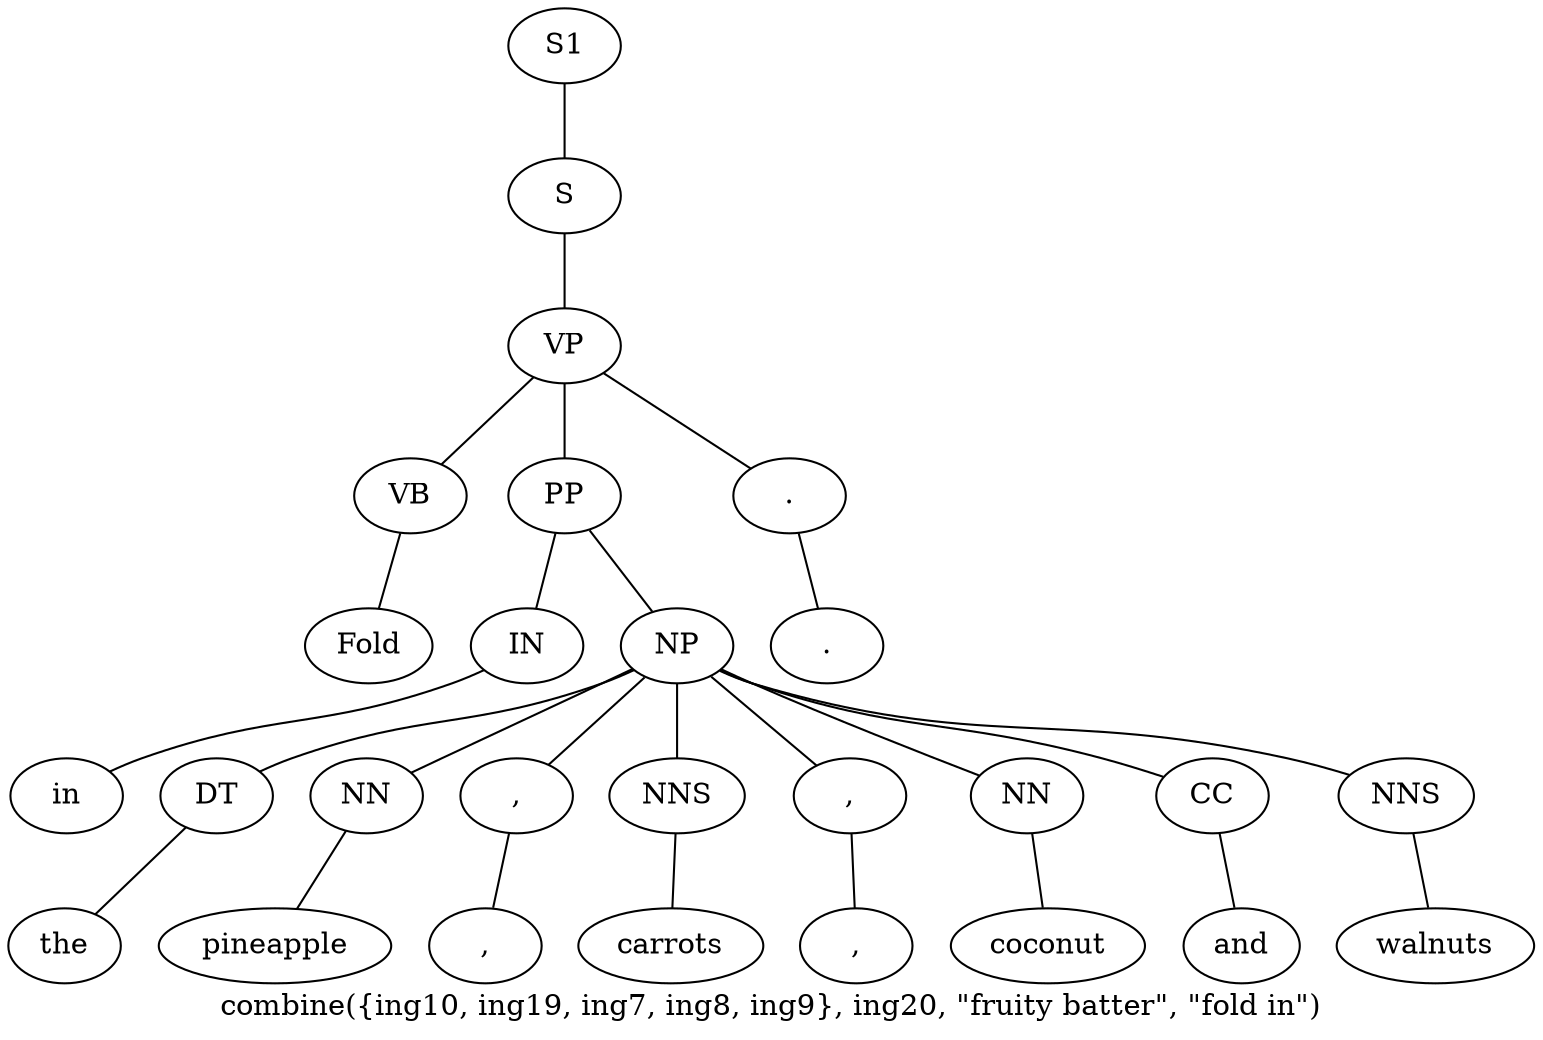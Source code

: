 graph SyntaxGraph {
	label = "combine({ing10, ing19, ing7, ing8, ing9}, ing20, \"fruity batter\", \"fold in\")";
	Node0 [label="S1"];
	Node1 [label="S"];
	Node2 [label="VP"];
	Node3 [label="VB"];
	Node4 [label="Fold"];
	Node5 [label="PP"];
	Node6 [label="IN"];
	Node7 [label="in"];
	Node8 [label="NP"];
	Node9 [label="DT"];
	Node10 [label="the"];
	Node11 [label="NN"];
	Node12 [label="pineapple"];
	Node13 [label=","];
	Node14 [label=","];
	Node15 [label="NNS"];
	Node16 [label="carrots"];
	Node17 [label=","];
	Node18 [label=","];
	Node19 [label="NN"];
	Node20 [label="coconut"];
	Node21 [label="CC"];
	Node22 [label="and"];
	Node23 [label="NNS"];
	Node24 [label="walnuts"];
	Node25 [label="."];
	Node26 [label="."];

	Node0 -- Node1;
	Node1 -- Node2;
	Node2 -- Node3;
	Node2 -- Node5;
	Node2 -- Node25;
	Node3 -- Node4;
	Node5 -- Node6;
	Node5 -- Node8;
	Node6 -- Node7;
	Node8 -- Node9;
	Node8 -- Node11;
	Node8 -- Node13;
	Node8 -- Node15;
	Node8 -- Node17;
	Node8 -- Node19;
	Node8 -- Node21;
	Node8 -- Node23;
	Node9 -- Node10;
	Node11 -- Node12;
	Node13 -- Node14;
	Node15 -- Node16;
	Node17 -- Node18;
	Node19 -- Node20;
	Node21 -- Node22;
	Node23 -- Node24;
	Node25 -- Node26;
}